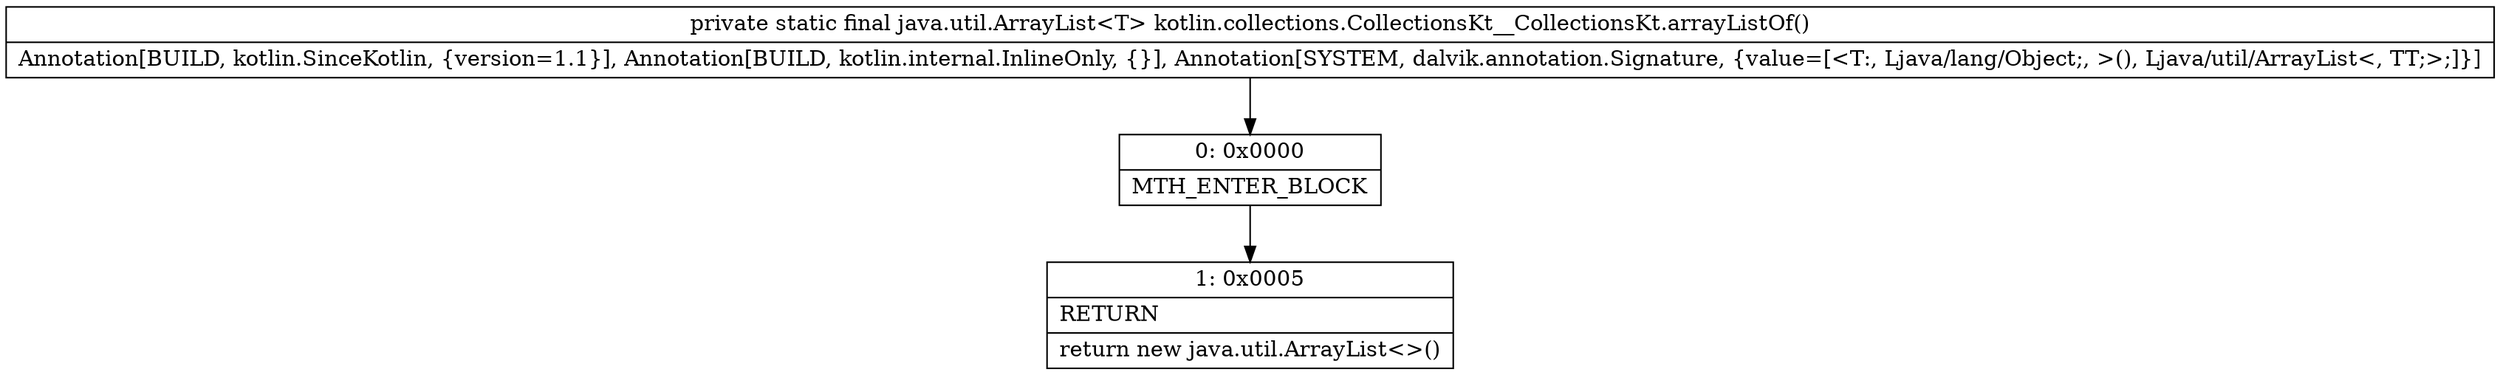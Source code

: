 digraph "CFG forkotlin.collections.CollectionsKt__CollectionsKt.arrayListOf()Ljava\/util\/ArrayList;" {
Node_0 [shape=record,label="{0\:\ 0x0000|MTH_ENTER_BLOCK\l}"];
Node_1 [shape=record,label="{1\:\ 0x0005|RETURN\l|return new java.util.ArrayList\<\>()\l}"];
MethodNode[shape=record,label="{private static final java.util.ArrayList\<T\> kotlin.collections.CollectionsKt__CollectionsKt.arrayListOf()  | Annotation[BUILD, kotlin.SinceKotlin, \{version=1.1\}], Annotation[BUILD, kotlin.internal.InlineOnly, \{\}], Annotation[SYSTEM, dalvik.annotation.Signature, \{value=[\<T:, Ljava\/lang\/Object;, \>(), Ljava\/util\/ArrayList\<, TT;\>;]\}]\l}"];
MethodNode -> Node_0;
Node_0 -> Node_1;
}

